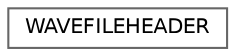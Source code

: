 digraph "Graphical Class Hierarchy"
{
 // LATEX_PDF_SIZE
  bgcolor="transparent";
  edge [fontname=Helvetica,fontsize=10,labelfontname=Helvetica,labelfontsize=10];
  node [fontname=Helvetica,fontsize=10,shape=box,height=0.2,width=0.4];
  rankdir="LR";
  Node0 [id="Node000000",label="WAVEFILEHEADER",height=0.2,width=0.4,color="grey40", fillcolor="white", style="filled",URL="$struct_w_a_v_e_f_i_l_e_h_e_a_d_e_r.html",tooltip=" "];
}
